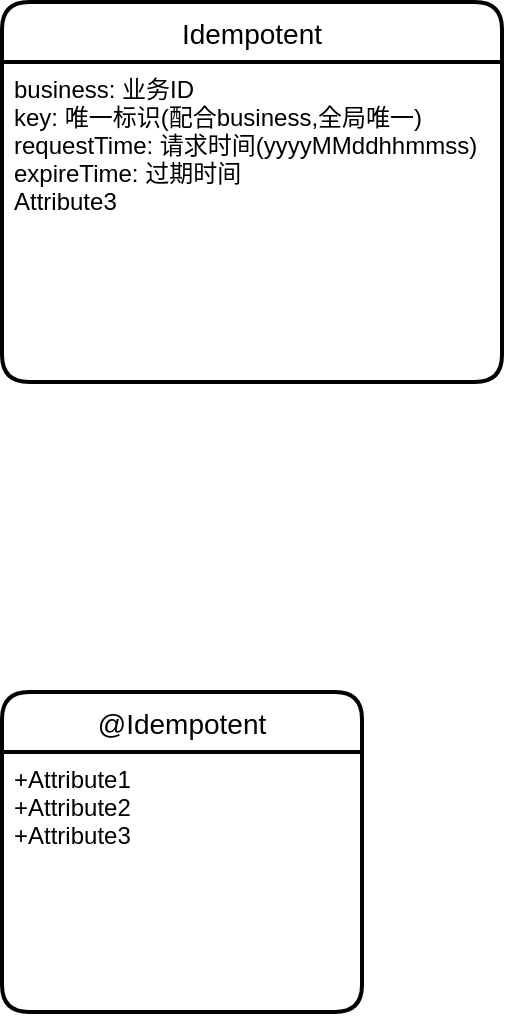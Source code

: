 <mxfile version="13.7.9" type="github">
  <diagram name="Page-1" id="74e2e168-ea6b-b213-b513-2b3c1d86103e">
    <mxGraphModel dx="1690" dy="1012" grid="1" gridSize="10" guides="1" tooltips="1" connect="1" arrows="1" fold="1" page="1" pageScale="1" pageWidth="1100" pageHeight="850" background="#ffffff" math="0" shadow="0">
      <root>
        <mxCell id="0" />
        <mxCell id="1" parent="0" />
        <mxCell id="Dr7aWHiYQWJMJAfqMdh1-1" value="@Idempotent" style="swimlane;childLayout=stackLayout;horizontal=1;startSize=30;horizontalStack=0;rounded=1;fontSize=14;fontStyle=0;strokeWidth=2;resizeParent=0;resizeLast=1;shadow=0;dashed=0;align=center;" vertex="1" parent="1">
          <mxGeometry x="40" y="425" width="180" height="160" as="geometry" />
        </mxCell>
        <mxCell id="Dr7aWHiYQWJMJAfqMdh1-2" value="+Attribute1&#xa;+Attribute2&#xa;+Attribute3" style="align=left;strokeColor=none;fillColor=none;spacingLeft=4;fontSize=12;verticalAlign=top;resizable=0;rotatable=0;part=1;" vertex="1" parent="Dr7aWHiYQWJMJAfqMdh1-1">
          <mxGeometry y="30" width="180" height="130" as="geometry" />
        </mxCell>
        <mxCell id="Dr7aWHiYQWJMJAfqMdh1-3" value="Idempotent" style="swimlane;childLayout=stackLayout;horizontal=1;startSize=30;horizontalStack=0;rounded=1;fontSize=14;fontStyle=0;strokeWidth=2;resizeParent=0;resizeLast=1;shadow=0;dashed=0;align=center;" vertex="1" parent="1">
          <mxGeometry x="40" y="80" width="250" height="190" as="geometry" />
        </mxCell>
        <mxCell id="Dr7aWHiYQWJMJAfqMdh1-4" value="business: 业务ID&#xa;key: 唯一标识(配合business,全局唯一)&#xa;requestTime: 请求时间(yyyyMMddhhmmss)&#xa;expireTime: 过期时间&#xa;Attribute3" style="align=left;strokeColor=none;fillColor=none;spacingLeft=4;fontSize=12;verticalAlign=top;resizable=0;rotatable=0;part=1;" vertex="1" parent="Dr7aWHiYQWJMJAfqMdh1-3">
          <mxGeometry y="30" width="250" height="160" as="geometry" />
        </mxCell>
      </root>
    </mxGraphModel>
  </diagram>
</mxfile>
